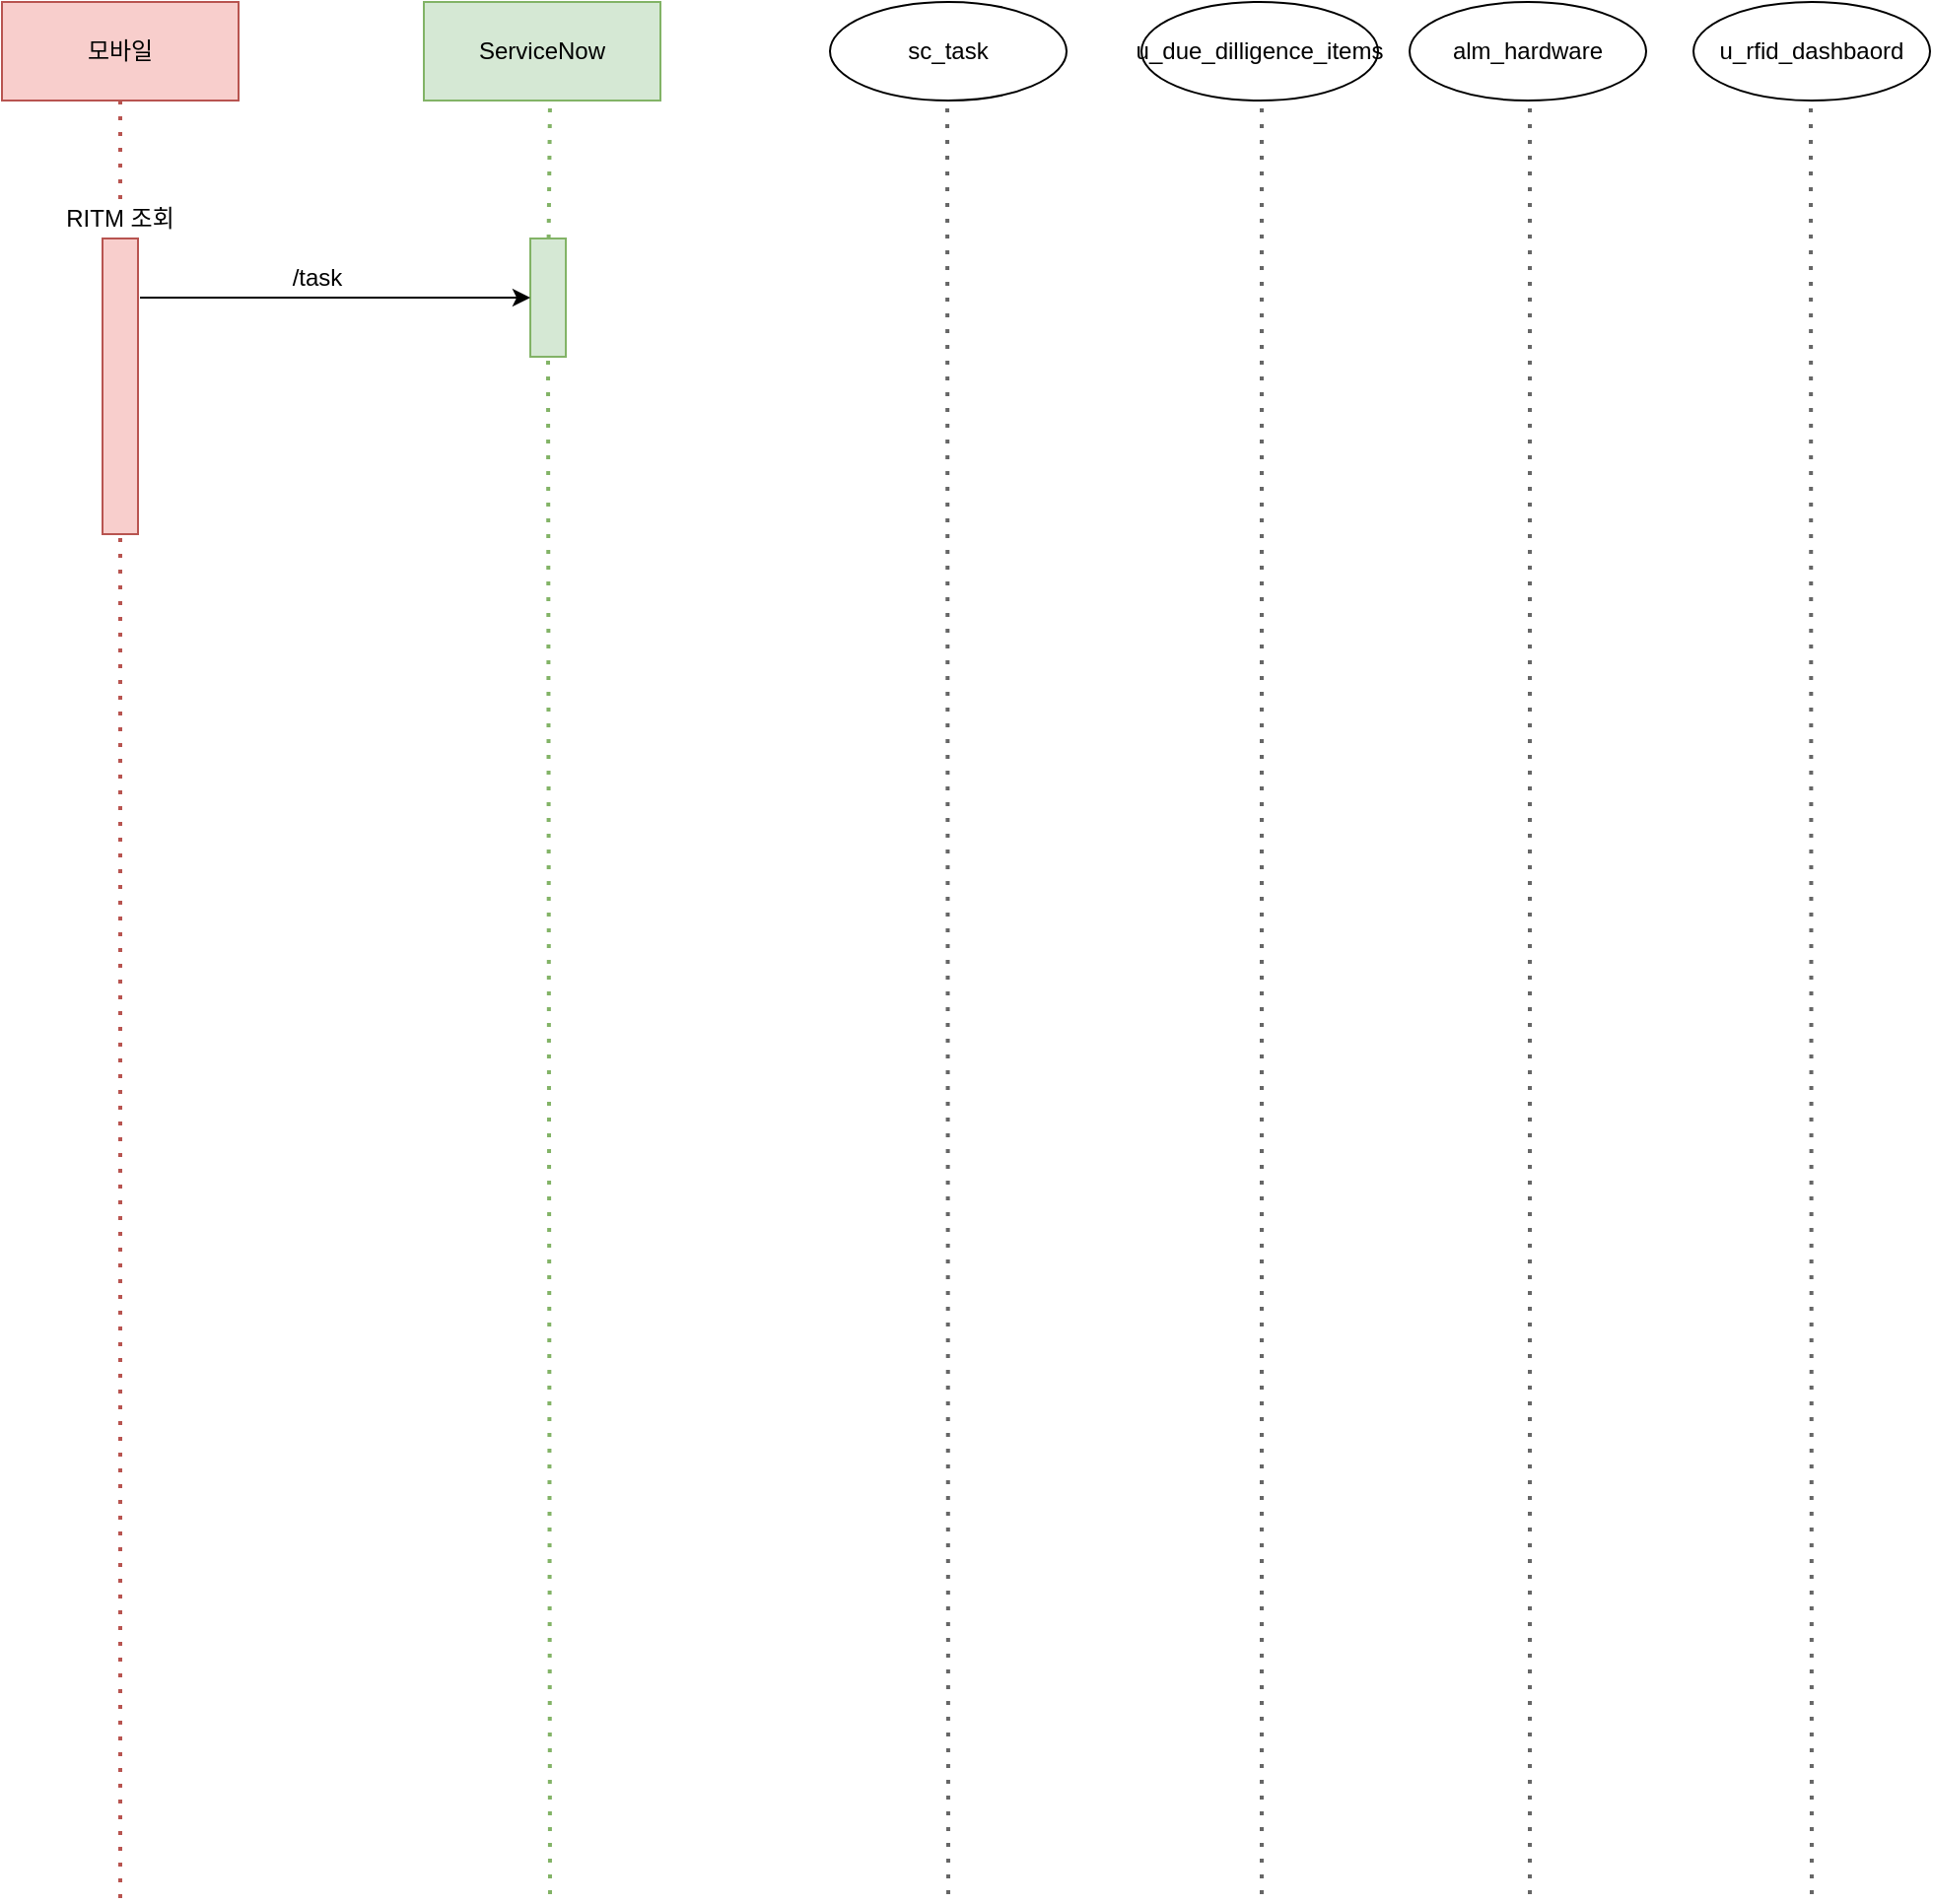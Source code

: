 <mxfile version="24.2.5" type="github">
  <diagram id="C5RBs43oDa-KdzZeNtuy" name="Page-1">
    <mxGraphModel dx="1234" dy="1121" grid="1" gridSize="10" guides="1" tooltips="1" connect="1" arrows="1" fold="1" page="1" pageScale="1" pageWidth="827" pageHeight="1169" math="0" shadow="0">
      <root>
        <mxCell id="WIyWlLk6GJQsqaUBKTNV-0" />
        <mxCell id="WIyWlLk6GJQsqaUBKTNV-1" parent="WIyWlLk6GJQsqaUBKTNV-0" />
        <mxCell id="x4rbwJY37VZB9UrwRD4L-18" value="ServiceNow" style="rounded=0;whiteSpace=wrap;html=1;fillColor=#d5e8d4;strokeColor=#82b366;" vertex="1" parent="WIyWlLk6GJQsqaUBKTNV-1">
          <mxGeometry x="256" y="160" width="120" height="50" as="geometry" />
        </mxCell>
        <mxCell id="x4rbwJY37VZB9UrwRD4L-19" value="모바일" style="rounded=0;whiteSpace=wrap;html=1;fillColor=#f8cecc;strokeColor=#b85450;" vertex="1" parent="WIyWlLk6GJQsqaUBKTNV-1">
          <mxGeometry x="42" y="160" width="120" height="50" as="geometry" />
        </mxCell>
        <mxCell id="x4rbwJY37VZB9UrwRD4L-24" value="sc_task" style="ellipse;whiteSpace=wrap;html=1;" vertex="1" parent="WIyWlLk6GJQsqaUBKTNV-1">
          <mxGeometry x="462" y="160" width="120" height="50" as="geometry" />
        </mxCell>
        <mxCell id="x4rbwJY37VZB9UrwRD4L-25" value="alm_hardware" style="ellipse;whiteSpace=wrap;html=1;" vertex="1" parent="WIyWlLk6GJQsqaUBKTNV-1">
          <mxGeometry x="756" y="160" width="120" height="50" as="geometry" />
        </mxCell>
        <mxCell id="x4rbwJY37VZB9UrwRD4L-31" value="" style="endArrow=none;dashed=1;html=1;dashPattern=1 3;strokeWidth=2;rounded=0;entryX=0.5;entryY=1;entryDx=0;entryDy=0;fillColor=#f8cecc;strokeColor=#b85450;" edge="1" parent="WIyWlLk6GJQsqaUBKTNV-1" source="x4rbwJY37VZB9UrwRD4L-42" target="x4rbwJY37VZB9UrwRD4L-19">
          <mxGeometry width="50" height="50" relative="1" as="geometry">
            <mxPoint x="102" y="1122" as="sourcePoint" />
            <mxPoint x="540" y="350" as="targetPoint" />
          </mxGeometry>
        </mxCell>
        <mxCell id="x4rbwJY37VZB9UrwRD4L-32" value="" style="endArrow=none;dashed=1;html=1;dashPattern=1 3;strokeWidth=2;rounded=0;entryX=0.5;entryY=1;entryDx=0;entryDy=0;fillColor=#d5e8d4;strokeColor=#82b366;" edge="1" parent="WIyWlLk6GJQsqaUBKTNV-1" source="x4rbwJY37VZB9UrwRD4L-47">
          <mxGeometry width="50" height="50" relative="1" as="geometry">
            <mxPoint x="320" y="1120" as="sourcePoint" />
            <mxPoint x="320" y="210" as="targetPoint" />
          </mxGeometry>
        </mxCell>
        <mxCell id="x4rbwJY37VZB9UrwRD4L-33" value="" style="endArrow=none;dashed=1;html=1;dashPattern=1 3;strokeWidth=2;rounded=0;entryX=0.5;entryY=1;entryDx=0;entryDy=0;fillColor=#f5f5f5;strokeColor=#666666;" edge="1" parent="WIyWlLk6GJQsqaUBKTNV-1">
          <mxGeometry width="50" height="50" relative="1" as="geometry">
            <mxPoint x="522" y="1120" as="sourcePoint" />
            <mxPoint x="521.5" y="210" as="targetPoint" />
          </mxGeometry>
        </mxCell>
        <mxCell id="x4rbwJY37VZB9UrwRD4L-34" value="" style="endArrow=none;dashed=1;html=1;dashPattern=1 3;strokeWidth=2;rounded=0;entryX=0.5;entryY=1;entryDx=0;entryDy=0;fillColor=#f5f5f5;strokeColor=#666666;" edge="1" parent="WIyWlLk6GJQsqaUBKTNV-1">
          <mxGeometry width="50" height="50" relative="1" as="geometry">
            <mxPoint x="817" y="1120" as="sourcePoint" />
            <mxPoint x="817" y="210" as="targetPoint" />
          </mxGeometry>
        </mxCell>
        <mxCell id="x4rbwJY37VZB9UrwRD4L-44" value="" style="endArrow=none;dashed=1;html=1;dashPattern=1 3;strokeWidth=2;rounded=0;entryX=0.5;entryY=1;entryDx=0;entryDy=0;fillColor=#f8cecc;strokeColor=#b85450;" edge="1" parent="WIyWlLk6GJQsqaUBKTNV-1" target="x4rbwJY37VZB9UrwRD4L-41">
          <mxGeometry width="50" height="50" relative="1" as="geometry">
            <mxPoint x="102" y="1122" as="sourcePoint" />
            <mxPoint x="102" y="210" as="targetPoint" />
          </mxGeometry>
        </mxCell>
        <mxCell id="x4rbwJY37VZB9UrwRD4L-41" value="" style="rounded=0;whiteSpace=wrap;html=1;fillColor=#f8cecc;strokeColor=#b85450;" vertex="1" parent="WIyWlLk6GJQsqaUBKTNV-1">
          <mxGeometry x="93" y="280" width="18" height="150" as="geometry" />
        </mxCell>
        <mxCell id="x4rbwJY37VZB9UrwRD4L-45" value="" style="endArrow=none;dashed=1;html=1;dashPattern=1 3;strokeWidth=2;rounded=0;entryX=0.5;entryY=1;entryDx=0;entryDy=0;fillColor=#f8cecc;strokeColor=#b85450;" edge="1" parent="WIyWlLk6GJQsqaUBKTNV-1" source="x4rbwJY37VZB9UrwRD4L-41" target="x4rbwJY37VZB9UrwRD4L-42">
          <mxGeometry width="50" height="50" relative="1" as="geometry">
            <mxPoint x="102" y="280" as="sourcePoint" />
            <mxPoint x="102" y="210" as="targetPoint" />
          </mxGeometry>
        </mxCell>
        <UserObject label="RITM 조회" placeholders="1" name="Variable" id="x4rbwJY37VZB9UrwRD4L-42">
          <mxCell style="text;html=1;strokeColor=none;fillColor=none;align=center;verticalAlign=middle;whiteSpace=wrap;overflow=hidden;" vertex="1" parent="WIyWlLk6GJQsqaUBKTNV-1">
            <mxGeometry x="62" y="260" width="80" height="20" as="geometry" />
          </mxCell>
        </UserObject>
        <mxCell id="x4rbwJY37VZB9UrwRD4L-49" value="" style="endArrow=none;dashed=1;html=1;dashPattern=1 3;strokeWidth=2;rounded=0;entryX=0.5;entryY=1;entryDx=0;entryDy=0;fillColor=#d5e8d4;strokeColor=#82b366;" edge="1" parent="WIyWlLk6GJQsqaUBKTNV-1" target="x4rbwJY37VZB9UrwRD4L-47">
          <mxGeometry width="50" height="50" relative="1" as="geometry">
            <mxPoint x="320" y="1120" as="sourcePoint" />
            <mxPoint x="320" y="210" as="targetPoint" />
          </mxGeometry>
        </mxCell>
        <mxCell id="x4rbwJY37VZB9UrwRD4L-47" value="" style="rounded=0;whiteSpace=wrap;html=1;fillColor=#d5e8d4;strokeColor=#82b366;" vertex="1" parent="WIyWlLk6GJQsqaUBKTNV-1">
          <mxGeometry x="310" y="280" width="18" height="60" as="geometry" />
        </mxCell>
        <mxCell id="x4rbwJY37VZB9UrwRD4L-50" value="" style="endArrow=classic;html=1;rounded=0;entryX=0;entryY=0.5;entryDx=0;entryDy=0;exitX=1.056;exitY=0.2;exitDx=0;exitDy=0;exitPerimeter=0;" edge="1" parent="WIyWlLk6GJQsqaUBKTNV-1" source="x4rbwJY37VZB9UrwRD4L-41" target="x4rbwJY37VZB9UrwRD4L-47">
          <mxGeometry width="50" height="50" relative="1" as="geometry">
            <mxPoint x="111" y="300" as="sourcePoint" />
            <mxPoint x="161" y="250" as="targetPoint" />
          </mxGeometry>
        </mxCell>
        <mxCell id="x4rbwJY37VZB9UrwRD4L-51" value="u_rfid_dashbaord" style="ellipse;whiteSpace=wrap;html=1;" vertex="1" parent="WIyWlLk6GJQsqaUBKTNV-1">
          <mxGeometry x="900" y="160" width="120" height="50" as="geometry" />
        </mxCell>
        <mxCell id="x4rbwJY37VZB9UrwRD4L-52" value="" style="endArrow=none;dashed=1;html=1;dashPattern=1 3;strokeWidth=2;rounded=0;entryX=0.5;entryY=1;entryDx=0;entryDy=0;fillColor=#f5f5f5;strokeColor=#666666;" edge="1" parent="WIyWlLk6GJQsqaUBKTNV-1">
          <mxGeometry width="50" height="50" relative="1" as="geometry">
            <mxPoint x="960" y="1120" as="sourcePoint" />
            <mxPoint x="959.5" y="210" as="targetPoint" />
          </mxGeometry>
        </mxCell>
        <UserObject label="/task" placeholders="1" name="Variable" id="x4rbwJY37VZB9UrwRD4L-53">
          <mxCell style="text;html=1;strokeColor=none;fillColor=none;align=center;verticalAlign=middle;whiteSpace=wrap;overflow=hidden;" vertex="1" parent="WIyWlLk6GJQsqaUBKTNV-1">
            <mxGeometry x="162" y="290" width="80" height="20" as="geometry" />
          </mxCell>
        </UserObject>
        <mxCell id="x4rbwJY37VZB9UrwRD4L-55" value="u_due_dilligence_items" style="ellipse;whiteSpace=wrap;html=1;" vertex="1" parent="WIyWlLk6GJQsqaUBKTNV-1">
          <mxGeometry x="620" y="160" width="120" height="50" as="geometry" />
        </mxCell>
        <mxCell id="x4rbwJY37VZB9UrwRD4L-56" value="" style="endArrow=none;dashed=1;html=1;dashPattern=1 3;strokeWidth=2;rounded=0;entryX=0.5;entryY=1;entryDx=0;entryDy=0;fillColor=#f5f5f5;strokeColor=#666666;" edge="1" parent="WIyWlLk6GJQsqaUBKTNV-1">
          <mxGeometry width="50" height="50" relative="1" as="geometry">
            <mxPoint x="681" y="1120" as="sourcePoint" />
            <mxPoint x="681" y="210" as="targetPoint" />
          </mxGeometry>
        </mxCell>
      </root>
    </mxGraphModel>
  </diagram>
</mxfile>
